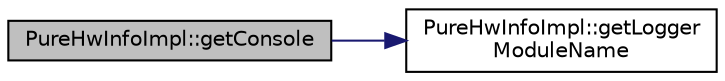 digraph "PureHwInfoImpl::getConsole"
{
 // LATEX_PDF_SIZE
  edge [fontname="Helvetica",fontsize="10",labelfontname="Helvetica",labelfontsize="10"];
  node [fontname="Helvetica",fontsize="10",shape=record];
  rankdir="LR";
  Node1 [label="PureHwInfoImpl::getConsole",height=0.2,width=0.4,color="black", fillcolor="grey75", style="filled", fontcolor="black",tooltip="Returns access to console preset with logger module name as this class."];
  Node1 -> Node2 [color="midnightblue",fontsize="10",style="solid",fontname="Helvetica"];
  Node2 [label="PureHwInfoImpl::getLogger\lModuleName",height=0.2,width=0.4,color="black", fillcolor="white", style="filled",URL="$class_pure_hw_info_impl.html#a6281ca9a77ccf51f09f6918e3f4943b5",tooltip="Returns the logger module name of this class."];
}
